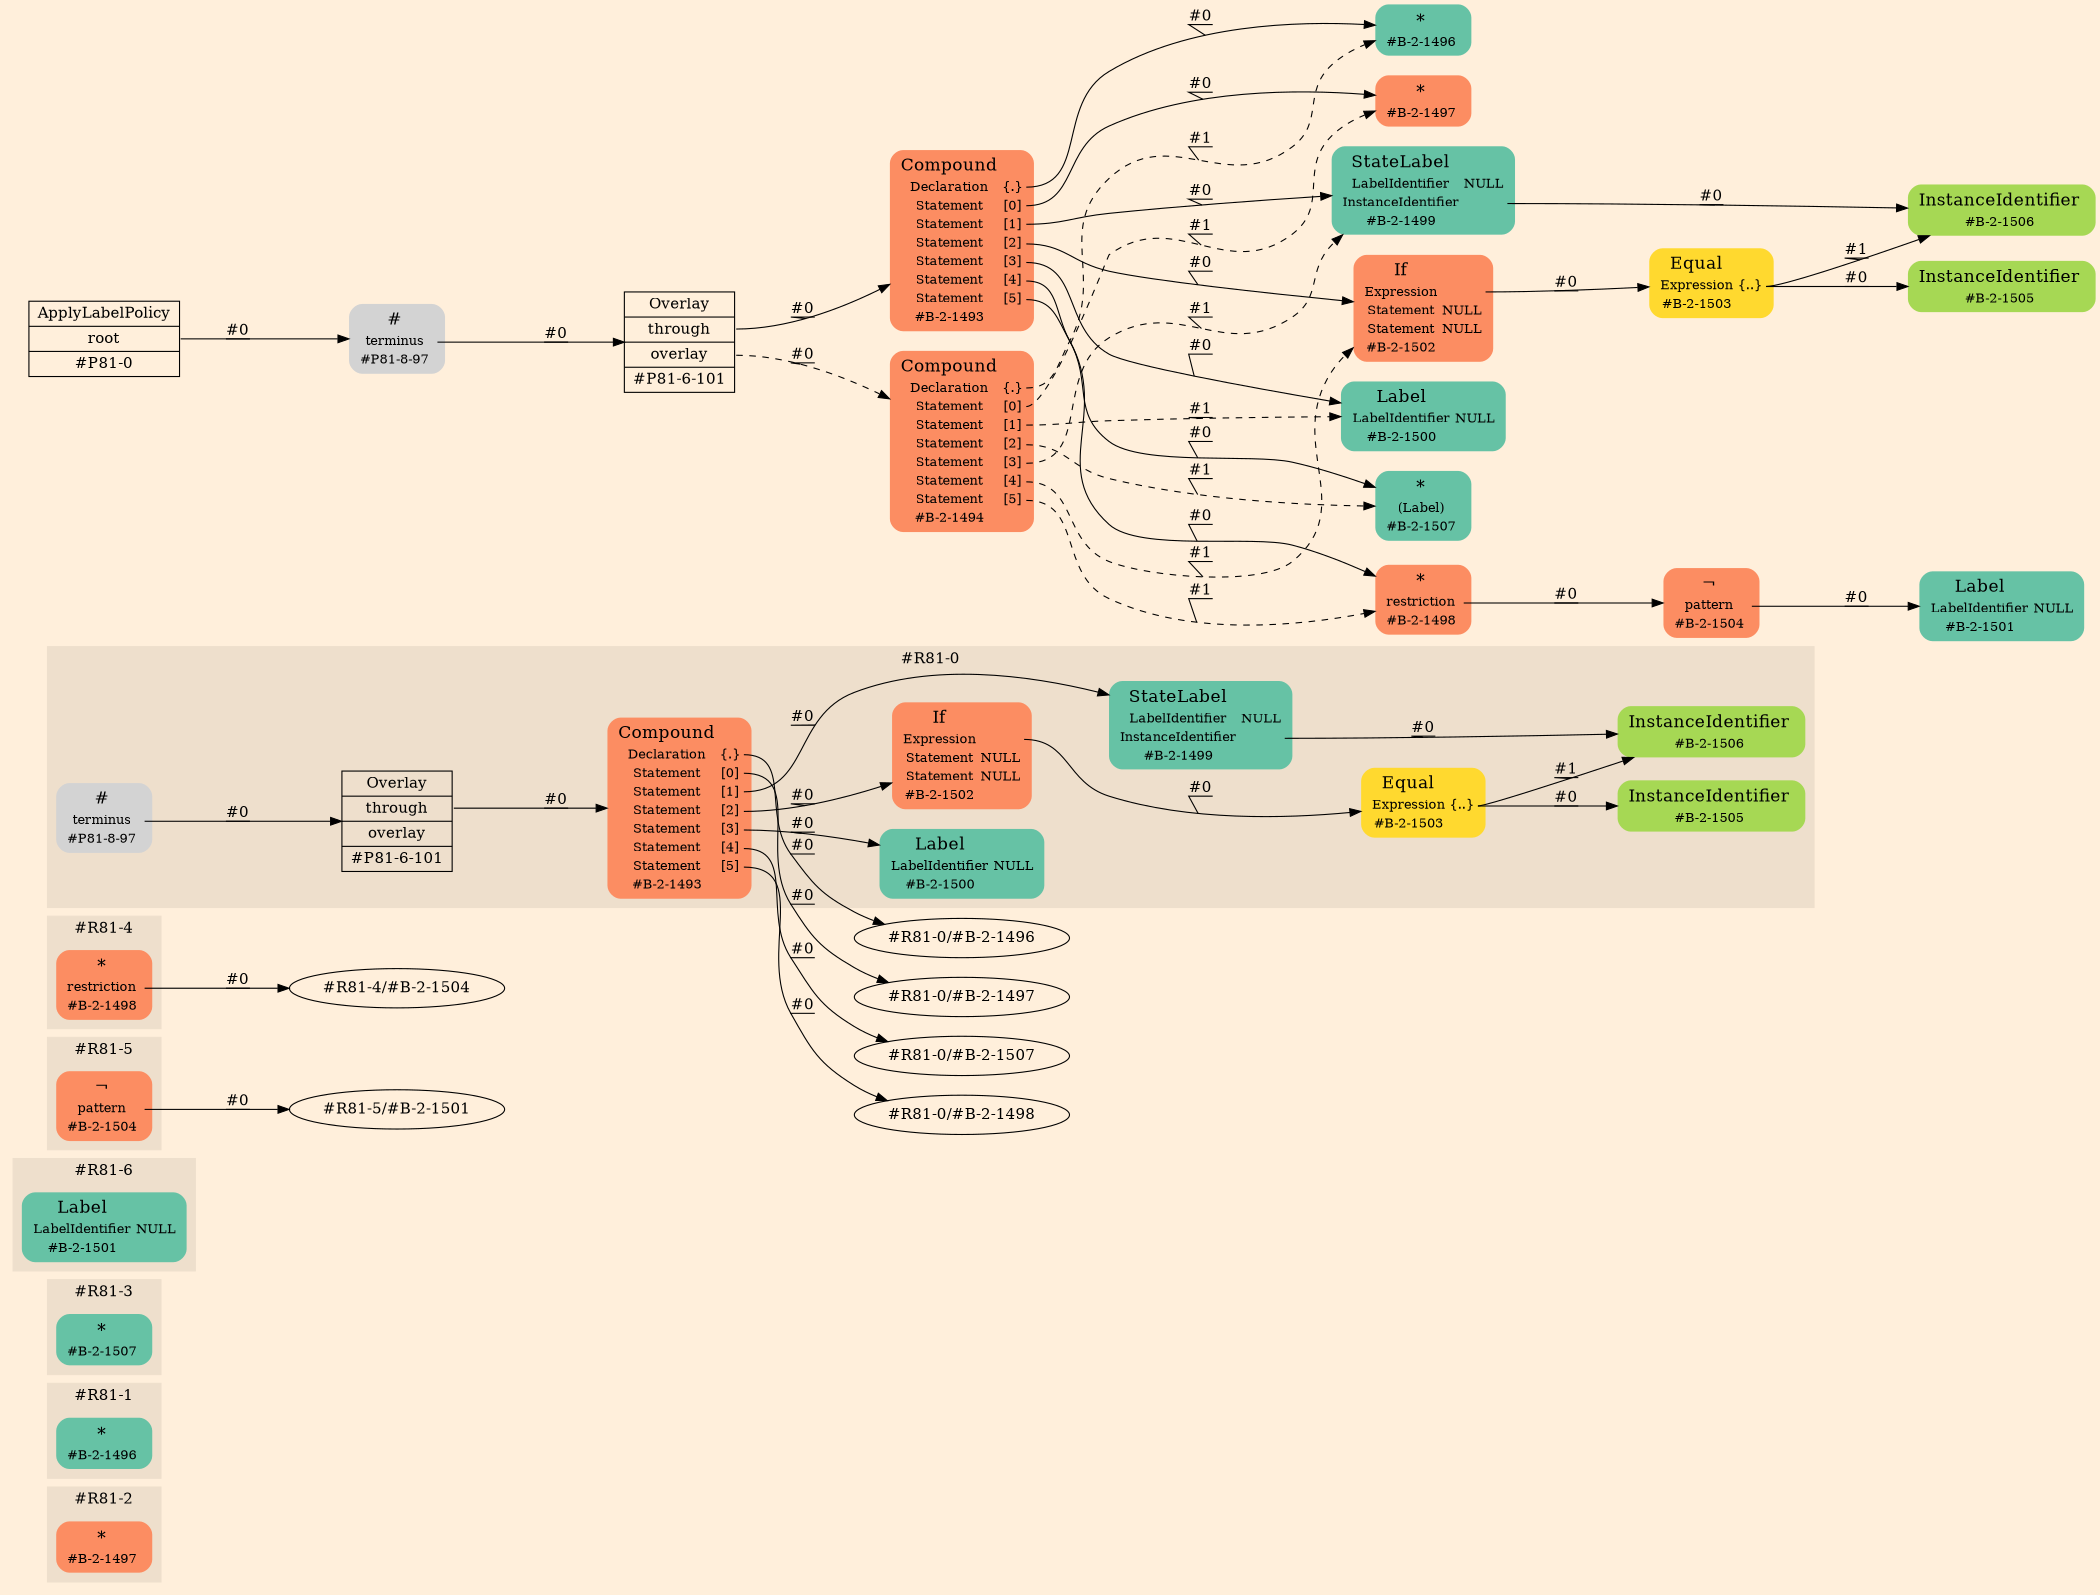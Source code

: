 digraph Inferno {
graph [
rankdir = "LR"
ranksep = 1.0
size = "14,20"
bgcolor = antiquewhite1
color = black
fontcolor = black
];
node [
];
subgraph "cluster#R81-2" {
label = "#R81-2"
style = "filled"
color = antiquewhite2
"#R81-2/#B-2-1497" [
shape = "plaintext"
fillcolor = "/set28/2"
label = <<TABLE BORDER="0" CELLBORDER="0" CELLSPACING="0">
 <TR>
  <TD><FONT POINT-SIZE="16.0">*</FONT></TD>
  <TD></TD>
 </TR>
 <TR>
  <TD>#B-2-1497</TD>
  <TD PORT="port0"></TD>
 </TR>
</TABLE>>
style = "rounded,filled"
fontsize = "12"
];
}
subgraph "cluster#R81-1" {
label = "#R81-1"
style = "filled"
color = antiquewhite2
"#R81-1/#B-2-1496" [
shape = "plaintext"
fillcolor = "/set28/1"
label = <<TABLE BORDER="0" CELLBORDER="0" CELLSPACING="0">
 <TR>
  <TD><FONT POINT-SIZE="16.0">*</FONT></TD>
  <TD></TD>
 </TR>
 <TR>
  <TD>#B-2-1496</TD>
  <TD PORT="port0"></TD>
 </TR>
</TABLE>>
style = "rounded,filled"
fontsize = "12"
];
}
subgraph "cluster#R81-3" {
label = "#R81-3"
style = "filled"
color = antiquewhite2
"#R81-3/#B-2-1507" [
shape = "plaintext"
fillcolor = "/set28/1"
label = <<TABLE BORDER="0" CELLBORDER="0" CELLSPACING="0">
 <TR>
  <TD><FONT POINT-SIZE="16.0">*</FONT></TD>
  <TD></TD>
 </TR>
 <TR>
  <TD>#B-2-1507</TD>
  <TD PORT="port0"></TD>
 </TR>
</TABLE>>
style = "rounded,filled"
fontsize = "12"
];
}
subgraph "cluster#R81-6" {
label = "#R81-6"
style = "filled"
color = antiquewhite2
"#R81-6/#B-2-1501" [
shape = "plaintext"
fillcolor = "/set28/1"
label = <<TABLE BORDER="0" CELLBORDER="0" CELLSPACING="0">
 <TR>
  <TD><FONT POINT-SIZE="16.0">Label</FONT></TD>
  <TD></TD>
 </TR>
 <TR>
  <TD>LabelIdentifier</TD>
  <TD PORT="port0">NULL</TD>
 </TR>
 <TR>
  <TD>#B-2-1501</TD>
  <TD PORT="port1"></TD>
 </TR>
</TABLE>>
style = "rounded,filled"
fontsize = "12"
];
}
subgraph "cluster#R81-5" {
label = "#R81-5"
style = "filled"
color = antiquewhite2
"#R81-5/#B-2-1504" [
shape = "plaintext"
fillcolor = "/set28/2"
label = <<TABLE BORDER="0" CELLBORDER="0" CELLSPACING="0">
 <TR>
  <TD><FONT POINT-SIZE="16.0">¬</FONT></TD>
  <TD></TD>
 </TR>
 <TR>
  <TD>pattern</TD>
  <TD PORT="port0"></TD>
 </TR>
 <TR>
  <TD>#B-2-1504</TD>
  <TD PORT="port1"></TD>
 </TR>
</TABLE>>
style = "rounded,filled"
fontsize = "12"
];
}
subgraph "cluster#R81-4" {
label = "#R81-4"
style = "filled"
color = antiquewhite2
"#R81-4/#B-2-1498" [
shape = "plaintext"
fillcolor = "/set28/2"
label = <<TABLE BORDER="0" CELLBORDER="0" CELLSPACING="0">
 <TR>
  <TD><FONT POINT-SIZE="16.0">*</FONT></TD>
  <TD></TD>
 </TR>
 <TR>
  <TD>restriction</TD>
  <TD PORT="port0"></TD>
 </TR>
 <TR>
  <TD>#B-2-1498</TD>
  <TD PORT="port1"></TD>
 </TR>
</TABLE>>
style = "rounded,filled"
fontsize = "12"
];
}
subgraph "cluster#R81-0" {
label = "#R81-0"
style = "filled"
color = antiquewhite2
"#R81-0/#B-2-1500" [
shape = "plaintext"
fillcolor = "/set28/1"
label = <<TABLE BORDER="0" CELLBORDER="0" CELLSPACING="0">
 <TR>
  <TD><FONT POINT-SIZE="16.0">Label</FONT></TD>
  <TD></TD>
 </TR>
 <TR>
  <TD>LabelIdentifier</TD>
  <TD PORT="port0">NULL</TD>
 </TR>
 <TR>
  <TD>#B-2-1500</TD>
  <TD PORT="port1"></TD>
 </TR>
</TABLE>>
style = "rounded,filled"
fontsize = "12"
];
"#R81-0/#B-2-1505" [
shape = "plaintext"
fillcolor = "/set28/5"
label = <<TABLE BORDER="0" CELLBORDER="0" CELLSPACING="0">
 <TR>
  <TD><FONT POINT-SIZE="16.0">InstanceIdentifier</FONT></TD>
  <TD></TD>
 </TR>
 <TR>
  <TD>#B-2-1505</TD>
  <TD PORT="port0"></TD>
 </TR>
</TABLE>>
style = "rounded,filled"
fontsize = "12"
];
"#R81-0/#B-2-1503" [
shape = "plaintext"
fillcolor = "/set28/6"
label = <<TABLE BORDER="0" CELLBORDER="0" CELLSPACING="0">
 <TR>
  <TD><FONT POINT-SIZE="16.0">Equal</FONT></TD>
  <TD></TD>
 </TR>
 <TR>
  <TD>Expression</TD>
  <TD PORT="port0">{..}</TD>
 </TR>
 <TR>
  <TD>#B-2-1503</TD>
  <TD PORT="port1"></TD>
 </TR>
</TABLE>>
style = "rounded,filled"
fontsize = "12"
];
"#R81-0/#P81-6-101" [
shape = "record"
fillcolor = antiquewhite2
label = "<fixed> Overlay | <port0> through | <port1> overlay | <port2> #P81-6-101"
style = "filled"
fontsize = "14"
color = black
fontcolor = black
];
"#R81-0/#P81-8-97" [
shape = "plaintext"
label = <<TABLE BORDER="0" CELLBORDER="0" CELLSPACING="0">
 <TR>
  <TD><FONT POINT-SIZE="16.0">#</FONT></TD>
  <TD></TD>
 </TR>
 <TR>
  <TD>terminus</TD>
  <TD PORT="port0"></TD>
 </TR>
 <TR>
  <TD>#P81-8-97</TD>
  <TD PORT="port1"></TD>
 </TR>
</TABLE>>
style = "rounded,filled"
fontsize = "12"
];
"#R81-0/#B-2-1493" [
shape = "plaintext"
fillcolor = "/set28/2"
label = <<TABLE BORDER="0" CELLBORDER="0" CELLSPACING="0">
 <TR>
  <TD><FONT POINT-SIZE="16.0">Compound</FONT></TD>
  <TD></TD>
 </TR>
 <TR>
  <TD>Declaration</TD>
  <TD PORT="port0">{.}</TD>
 </TR>
 <TR>
  <TD>Statement</TD>
  <TD PORT="port1">[0]</TD>
 </TR>
 <TR>
  <TD>Statement</TD>
  <TD PORT="port2">[1]</TD>
 </TR>
 <TR>
  <TD>Statement</TD>
  <TD PORT="port3">[2]</TD>
 </TR>
 <TR>
  <TD>Statement</TD>
  <TD PORT="port4">[3]</TD>
 </TR>
 <TR>
  <TD>Statement</TD>
  <TD PORT="port5">[4]</TD>
 </TR>
 <TR>
  <TD>Statement</TD>
  <TD PORT="port6">[5]</TD>
 </TR>
 <TR>
  <TD>#B-2-1493</TD>
  <TD PORT="port7"></TD>
 </TR>
</TABLE>>
style = "rounded,filled"
fontsize = "12"
];
"#R81-0/#B-2-1506" [
shape = "plaintext"
fillcolor = "/set28/5"
label = <<TABLE BORDER="0" CELLBORDER="0" CELLSPACING="0">
 <TR>
  <TD><FONT POINT-SIZE="16.0">InstanceIdentifier</FONT></TD>
  <TD></TD>
 </TR>
 <TR>
  <TD>#B-2-1506</TD>
  <TD PORT="port0"></TD>
 </TR>
</TABLE>>
style = "rounded,filled"
fontsize = "12"
];
"#R81-0/#B-2-1499" [
shape = "plaintext"
fillcolor = "/set28/1"
label = <<TABLE BORDER="0" CELLBORDER="0" CELLSPACING="0">
 <TR>
  <TD><FONT POINT-SIZE="16.0">StateLabel</FONT></TD>
  <TD></TD>
 </TR>
 <TR>
  <TD>LabelIdentifier</TD>
  <TD PORT="port0">NULL</TD>
 </TR>
 <TR>
  <TD>InstanceIdentifier</TD>
  <TD PORT="port1"></TD>
 </TR>
 <TR>
  <TD>#B-2-1499</TD>
  <TD PORT="port2"></TD>
 </TR>
</TABLE>>
style = "rounded,filled"
fontsize = "12"
];
"#R81-0/#B-2-1502" [
shape = "plaintext"
fillcolor = "/set28/2"
label = <<TABLE BORDER="0" CELLBORDER="0" CELLSPACING="0">
 <TR>
  <TD><FONT POINT-SIZE="16.0">If</FONT></TD>
  <TD></TD>
 </TR>
 <TR>
  <TD>Expression</TD>
  <TD PORT="port0"></TD>
 </TR>
 <TR>
  <TD>Statement</TD>
  <TD PORT="port1">NULL</TD>
 </TR>
 <TR>
  <TD>Statement</TD>
  <TD PORT="port2">NULL</TD>
 </TR>
 <TR>
  <TD>#B-2-1502</TD>
  <TD PORT="port3"></TD>
 </TR>
</TABLE>>
style = "rounded,filled"
fontsize = "12"
];
}
"CR#P81-0" [
shape = "record"
fillcolor = antiquewhite1
label = "<fixed> ApplyLabelPolicy | <port0> root | <port1> #P81-0"
style = "filled"
fontsize = "14"
color = black
fontcolor = black
];
"#P81-8-97" [
shape = "plaintext"
label = <<TABLE BORDER="0" CELLBORDER="0" CELLSPACING="0">
 <TR>
  <TD><FONT POINT-SIZE="16.0">#</FONT></TD>
  <TD></TD>
 </TR>
 <TR>
  <TD>terminus</TD>
  <TD PORT="port0"></TD>
 </TR>
 <TR>
  <TD>#P81-8-97</TD>
  <TD PORT="port1"></TD>
 </TR>
</TABLE>>
style = "rounded,filled"
fontsize = "12"
];
"#P81-6-101" [
shape = "record"
fillcolor = antiquewhite1
label = "<fixed> Overlay | <port0> through | <port1> overlay | <port2> #P81-6-101"
style = "filled"
fontsize = "14"
color = black
fontcolor = black
];
"#B-2-1493" [
shape = "plaintext"
fillcolor = "/set28/2"
label = <<TABLE BORDER="0" CELLBORDER="0" CELLSPACING="0">
 <TR>
  <TD><FONT POINT-SIZE="16.0">Compound</FONT></TD>
  <TD></TD>
 </TR>
 <TR>
  <TD>Declaration</TD>
  <TD PORT="port0">{.}</TD>
 </TR>
 <TR>
  <TD>Statement</TD>
  <TD PORT="port1">[0]</TD>
 </TR>
 <TR>
  <TD>Statement</TD>
  <TD PORT="port2">[1]</TD>
 </TR>
 <TR>
  <TD>Statement</TD>
  <TD PORT="port3">[2]</TD>
 </TR>
 <TR>
  <TD>Statement</TD>
  <TD PORT="port4">[3]</TD>
 </TR>
 <TR>
  <TD>Statement</TD>
  <TD PORT="port5">[4]</TD>
 </TR>
 <TR>
  <TD>Statement</TD>
  <TD PORT="port6">[5]</TD>
 </TR>
 <TR>
  <TD>#B-2-1493</TD>
  <TD PORT="port7"></TD>
 </TR>
</TABLE>>
style = "rounded,filled"
fontsize = "12"
];
"#B-2-1496" [
shape = "plaintext"
fillcolor = "/set28/1"
label = <<TABLE BORDER="0" CELLBORDER="0" CELLSPACING="0">
 <TR>
  <TD><FONT POINT-SIZE="16.0">*</FONT></TD>
  <TD></TD>
 </TR>
 <TR>
  <TD>#B-2-1496</TD>
  <TD PORT="port0"></TD>
 </TR>
</TABLE>>
style = "rounded,filled"
fontsize = "12"
];
"#B-2-1497" [
shape = "plaintext"
fillcolor = "/set28/2"
label = <<TABLE BORDER="0" CELLBORDER="0" CELLSPACING="0">
 <TR>
  <TD><FONT POINT-SIZE="16.0">*</FONT></TD>
  <TD></TD>
 </TR>
 <TR>
  <TD>#B-2-1497</TD>
  <TD PORT="port0"></TD>
 </TR>
</TABLE>>
style = "rounded,filled"
fontsize = "12"
];
"#B-2-1499" [
shape = "plaintext"
fillcolor = "/set28/1"
label = <<TABLE BORDER="0" CELLBORDER="0" CELLSPACING="0">
 <TR>
  <TD><FONT POINT-SIZE="16.0">StateLabel</FONT></TD>
  <TD></TD>
 </TR>
 <TR>
  <TD>LabelIdentifier</TD>
  <TD PORT="port0">NULL</TD>
 </TR>
 <TR>
  <TD>InstanceIdentifier</TD>
  <TD PORT="port1"></TD>
 </TR>
 <TR>
  <TD>#B-2-1499</TD>
  <TD PORT="port2"></TD>
 </TR>
</TABLE>>
style = "rounded,filled"
fontsize = "12"
];
"#B-2-1506" [
shape = "plaintext"
fillcolor = "/set28/5"
label = <<TABLE BORDER="0" CELLBORDER="0" CELLSPACING="0">
 <TR>
  <TD><FONT POINT-SIZE="16.0">InstanceIdentifier</FONT></TD>
  <TD></TD>
 </TR>
 <TR>
  <TD>#B-2-1506</TD>
  <TD PORT="port0"></TD>
 </TR>
</TABLE>>
style = "rounded,filled"
fontsize = "12"
];
"#B-2-1502" [
shape = "plaintext"
fillcolor = "/set28/2"
label = <<TABLE BORDER="0" CELLBORDER="0" CELLSPACING="0">
 <TR>
  <TD><FONT POINT-SIZE="16.0">If</FONT></TD>
  <TD></TD>
 </TR>
 <TR>
  <TD>Expression</TD>
  <TD PORT="port0"></TD>
 </TR>
 <TR>
  <TD>Statement</TD>
  <TD PORT="port1">NULL</TD>
 </TR>
 <TR>
  <TD>Statement</TD>
  <TD PORT="port2">NULL</TD>
 </TR>
 <TR>
  <TD>#B-2-1502</TD>
  <TD PORT="port3"></TD>
 </TR>
</TABLE>>
style = "rounded,filled"
fontsize = "12"
];
"#B-2-1503" [
shape = "plaintext"
fillcolor = "/set28/6"
label = <<TABLE BORDER="0" CELLBORDER="0" CELLSPACING="0">
 <TR>
  <TD><FONT POINT-SIZE="16.0">Equal</FONT></TD>
  <TD></TD>
 </TR>
 <TR>
  <TD>Expression</TD>
  <TD PORT="port0">{..}</TD>
 </TR>
 <TR>
  <TD>#B-2-1503</TD>
  <TD PORT="port1"></TD>
 </TR>
</TABLE>>
style = "rounded,filled"
fontsize = "12"
];
"#B-2-1505" [
shape = "plaintext"
fillcolor = "/set28/5"
label = <<TABLE BORDER="0" CELLBORDER="0" CELLSPACING="0">
 <TR>
  <TD><FONT POINT-SIZE="16.0">InstanceIdentifier</FONT></TD>
  <TD></TD>
 </TR>
 <TR>
  <TD>#B-2-1505</TD>
  <TD PORT="port0"></TD>
 </TR>
</TABLE>>
style = "rounded,filled"
fontsize = "12"
];
"#B-2-1500" [
shape = "plaintext"
fillcolor = "/set28/1"
label = <<TABLE BORDER="0" CELLBORDER="0" CELLSPACING="0">
 <TR>
  <TD><FONT POINT-SIZE="16.0">Label</FONT></TD>
  <TD></TD>
 </TR>
 <TR>
  <TD>LabelIdentifier</TD>
  <TD PORT="port0">NULL</TD>
 </TR>
 <TR>
  <TD>#B-2-1500</TD>
  <TD PORT="port1"></TD>
 </TR>
</TABLE>>
style = "rounded,filled"
fontsize = "12"
];
"#B-2-1507" [
shape = "plaintext"
fillcolor = "/set28/1"
label = <<TABLE BORDER="0" CELLBORDER="0" CELLSPACING="0">
 <TR>
  <TD><FONT POINT-SIZE="16.0">*</FONT></TD>
  <TD></TD>
 </TR>
 <TR>
  <TD>(Label)</TD>
  <TD PORT="port0"></TD>
 </TR>
 <TR>
  <TD>#B-2-1507</TD>
  <TD PORT="port1"></TD>
 </TR>
</TABLE>>
style = "rounded,filled"
fontsize = "12"
];
"#B-2-1498" [
shape = "plaintext"
fillcolor = "/set28/2"
label = <<TABLE BORDER="0" CELLBORDER="0" CELLSPACING="0">
 <TR>
  <TD><FONT POINT-SIZE="16.0">*</FONT></TD>
  <TD></TD>
 </TR>
 <TR>
  <TD>restriction</TD>
  <TD PORT="port0"></TD>
 </TR>
 <TR>
  <TD>#B-2-1498</TD>
  <TD PORT="port1"></TD>
 </TR>
</TABLE>>
style = "rounded,filled"
fontsize = "12"
];
"#B-2-1504" [
shape = "plaintext"
fillcolor = "/set28/2"
label = <<TABLE BORDER="0" CELLBORDER="0" CELLSPACING="0">
 <TR>
  <TD><FONT POINT-SIZE="16.0">¬</FONT></TD>
  <TD></TD>
 </TR>
 <TR>
  <TD>pattern</TD>
  <TD PORT="port0"></TD>
 </TR>
 <TR>
  <TD>#B-2-1504</TD>
  <TD PORT="port1"></TD>
 </TR>
</TABLE>>
style = "rounded,filled"
fontsize = "12"
];
"#B-2-1501" [
shape = "plaintext"
fillcolor = "/set28/1"
label = <<TABLE BORDER="0" CELLBORDER="0" CELLSPACING="0">
 <TR>
  <TD><FONT POINT-SIZE="16.0">Label</FONT></TD>
  <TD></TD>
 </TR>
 <TR>
  <TD>LabelIdentifier</TD>
  <TD PORT="port0">NULL</TD>
 </TR>
 <TR>
  <TD>#B-2-1501</TD>
  <TD PORT="port1"></TD>
 </TR>
</TABLE>>
style = "rounded,filled"
fontsize = "12"
];
"#B-2-1494" [
shape = "plaintext"
fillcolor = "/set28/2"
label = <<TABLE BORDER="0" CELLBORDER="0" CELLSPACING="0">
 <TR>
  <TD><FONT POINT-SIZE="16.0">Compound</FONT></TD>
  <TD></TD>
 </TR>
 <TR>
  <TD>Declaration</TD>
  <TD PORT="port0">{.}</TD>
 </TR>
 <TR>
  <TD>Statement</TD>
  <TD PORT="port1">[0]</TD>
 </TR>
 <TR>
  <TD>Statement</TD>
  <TD PORT="port2">[1]</TD>
 </TR>
 <TR>
  <TD>Statement</TD>
  <TD PORT="port3">[2]</TD>
 </TR>
 <TR>
  <TD>Statement</TD>
  <TD PORT="port4">[3]</TD>
 </TR>
 <TR>
  <TD>Statement</TD>
  <TD PORT="port5">[4]</TD>
 </TR>
 <TR>
  <TD>Statement</TD>
  <TD PORT="port6">[5]</TD>
 </TR>
 <TR>
  <TD>#B-2-1494</TD>
  <TD PORT="port7"></TD>
 </TR>
</TABLE>>
style = "rounded,filled"
fontsize = "12"
];
"CR#P81-0":port0 -> "#P81-8-97" [style="solid"
label = "#0"
decorate = true
color = black
fontcolor = black
];
"#P81-8-97":port0 -> "#P81-6-101" [style="solid"
label = "#0"
decorate = true
color = black
fontcolor = black
];
"#P81-6-101":port0 -> "#B-2-1493" [style="solid"
label = "#0"
decorate = true
color = black
fontcolor = black
];
"#P81-6-101":port1 -> "#B-2-1494" [style="dashed"
label = "#0"
decorate = true
color = black
fontcolor = black
];
"#B-2-1493":port0 -> "#B-2-1496" [style="solid"
label = "#0"
decorate = true
color = black
fontcolor = black
];
"#B-2-1493":port1 -> "#B-2-1497" [style="solid"
label = "#0"
decorate = true
color = black
fontcolor = black
];
"#B-2-1493":port2 -> "#B-2-1499" [style="solid"
label = "#0"
decorate = true
color = black
fontcolor = black
];
"#B-2-1493":port3 -> "#B-2-1502" [style="solid"
label = "#0"
decorate = true
color = black
fontcolor = black
];
"#B-2-1493":port4 -> "#B-2-1500" [style="solid"
label = "#0"
decorate = true
color = black
fontcolor = black
];
"#B-2-1493":port5 -> "#B-2-1507" [style="solid"
label = "#0"
decorate = true
color = black
fontcolor = black
];
"#B-2-1493":port6 -> "#B-2-1498" [style="solid"
label = "#0"
decorate = true
color = black
fontcolor = black
];
"#B-2-1499":port1 -> "#B-2-1506" [style="solid"
label = "#0"
decorate = true
color = black
fontcolor = black
];
"#B-2-1502":port0 -> "#B-2-1503" [style="solid"
label = "#0"
decorate = true
color = black
fontcolor = black
];
"#B-2-1503":port0 -> "#B-2-1505" [style="solid"
label = "#0"
decorate = true
color = black
fontcolor = black
];
"#B-2-1503":port0 -> "#B-2-1506" [style="solid"
label = "#1"
decorate = true
color = black
fontcolor = black
];
"#B-2-1498":port0 -> "#B-2-1504" [style="solid"
label = "#0"
decorate = true
color = black
fontcolor = black
];
"#B-2-1504":port0 -> "#B-2-1501" [style="solid"
label = "#0"
decorate = true
color = black
fontcolor = black
];
"#B-2-1494":port0 -> "#B-2-1496" [style="dashed"
label = "#1"
decorate = true
color = black
fontcolor = black
];
"#B-2-1494":port1 -> "#B-2-1497" [style="dashed"
label = "#1"
decorate = true
color = black
fontcolor = black
];
"#B-2-1494":port2 -> "#B-2-1500" [style="dashed"
label = "#1"
decorate = true
color = black
fontcolor = black
];
"#B-2-1494":port3 -> "#B-2-1507" [style="dashed"
label = "#1"
decorate = true
color = black
fontcolor = black
];
"#B-2-1494":port4 -> "#B-2-1499" [style="dashed"
label = "#1"
decorate = true
color = black
fontcolor = black
];
"#B-2-1494":port5 -> "#B-2-1502" [style="dashed"
label = "#1"
decorate = true
color = black
fontcolor = black
];
"#B-2-1494":port6 -> "#B-2-1498" [style="dashed"
label = "#1"
decorate = true
color = black
fontcolor = black
];
"#R81-0/#B-2-1503":port0 -> "#R81-0/#B-2-1505" [style="solid"
label = "#0"
decorate = true
color = black
fontcolor = black
];
"#R81-0/#B-2-1503":port0 -> "#R81-0/#B-2-1506" [style="solid"
label = "#1"
decorate = true
color = black
fontcolor = black
];
"#R81-0/#P81-6-101":port0 -> "#R81-0/#B-2-1493" [style="solid"
label = "#0"
decorate = true
color = black
fontcolor = black
];
"#R81-0/#P81-8-97":port0 -> "#R81-0/#P81-6-101" [style="solid"
label = "#0"
decorate = true
color = black
fontcolor = black
];
"#R81-0/#B-2-1493":port0 -> "#R81-0/#B-2-1496" [style="solid"
label = "#0"
decorate = true
color = black
fontcolor = black
];
"#R81-0/#B-2-1493":port1 -> "#R81-0/#B-2-1497" [style="solid"
label = "#0"
decorate = true
color = black
fontcolor = black
];
"#R81-0/#B-2-1493":port2 -> "#R81-0/#B-2-1499" [style="solid"
label = "#0"
decorate = true
color = black
fontcolor = black
];
"#R81-0/#B-2-1493":port3 -> "#R81-0/#B-2-1502" [style="solid"
label = "#0"
decorate = true
color = black
fontcolor = black
];
"#R81-0/#B-2-1493":port4 -> "#R81-0/#B-2-1500" [style="solid"
label = "#0"
decorate = true
color = black
fontcolor = black
];
"#R81-0/#B-2-1493":port5 -> "#R81-0/#B-2-1507" [style="solid"
label = "#0"
decorate = true
color = black
fontcolor = black
];
"#R81-0/#B-2-1493":port6 -> "#R81-0/#B-2-1498" [style="solid"
label = "#0"
decorate = true
color = black
fontcolor = black
];
"#R81-0/#B-2-1499":port1 -> "#R81-0/#B-2-1506" [style="solid"
label = "#0"
decorate = true
color = black
fontcolor = black
];
"#R81-0/#B-2-1502":port0 -> "#R81-0/#B-2-1503" [style="solid"
label = "#0"
decorate = true
color = black
fontcolor = black
];
"#R81-4/#B-2-1498":port0 -> "#R81-4/#B-2-1504" [style="solid"
label = "#0"
decorate = true
color = black
fontcolor = black
];
"#R81-5/#B-2-1504":port0 -> "#R81-5/#B-2-1501" [style="solid"
label = "#0"
decorate = true
color = black
fontcolor = black
];
}
